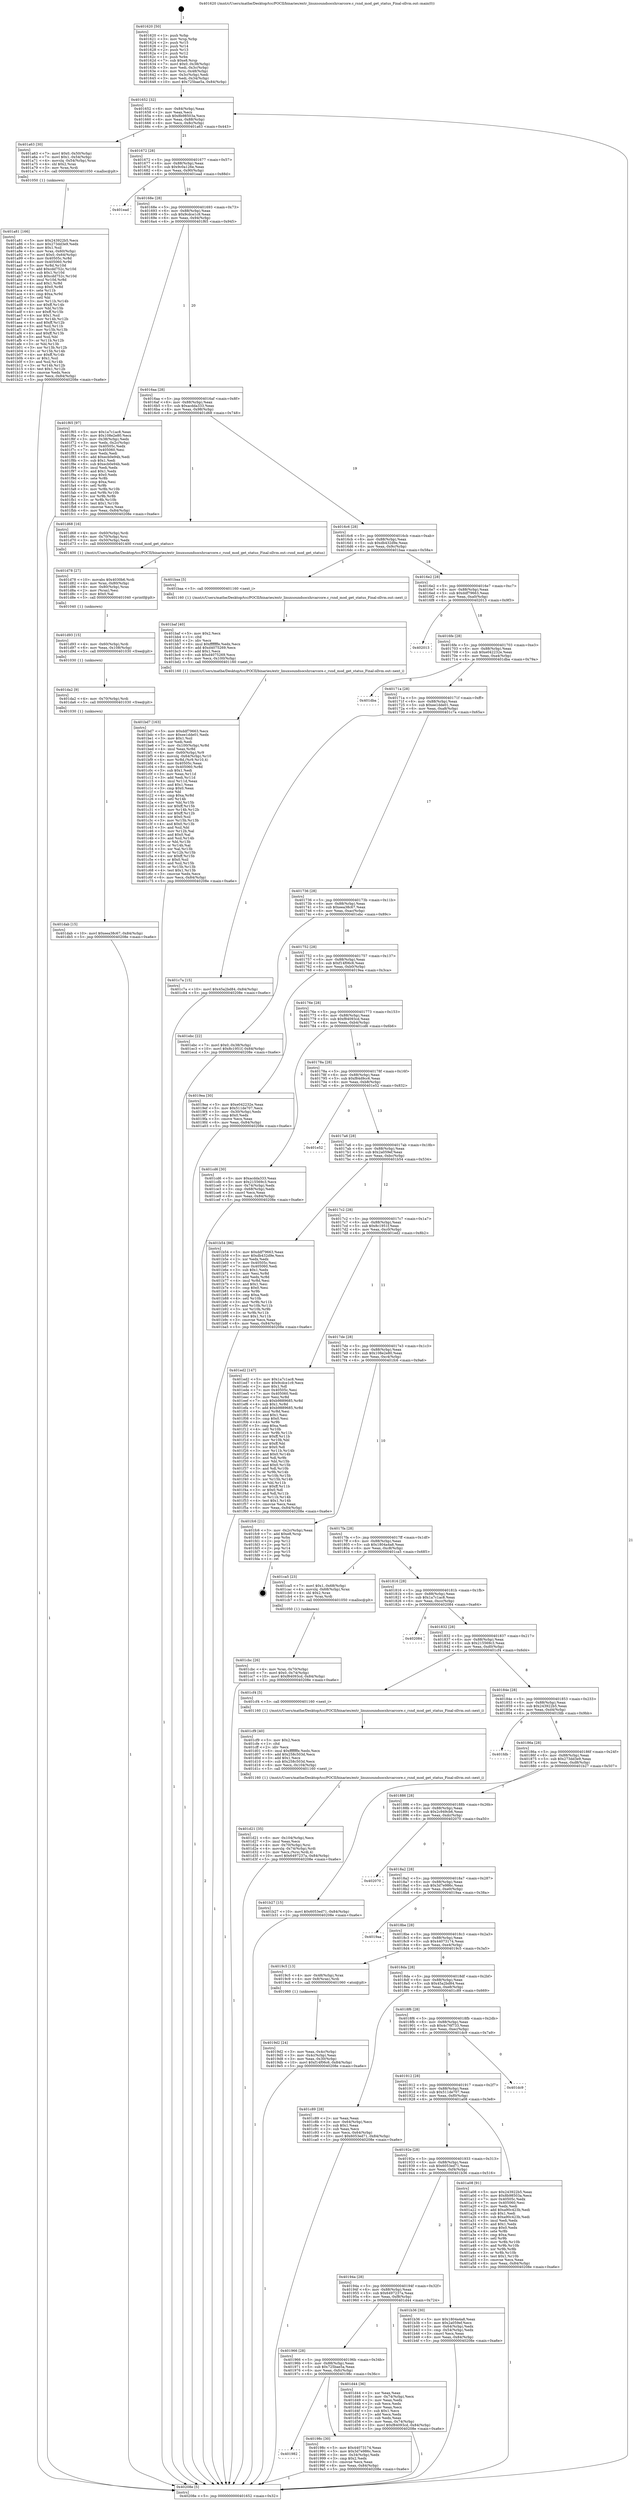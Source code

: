 digraph "0x401620" {
  label = "0x401620 (/mnt/c/Users/mathe/Desktop/tcc/POCII/binaries/extr_linuxsoundsocshrcarcore.c_rsnd_mod_get_status_Final-ollvm.out::main(0))"
  labelloc = "t"
  node[shape=record]

  Entry [label="",width=0.3,height=0.3,shape=circle,fillcolor=black,style=filled]
  "0x401652" [label="{
     0x401652 [32]\l
     | [instrs]\l
     &nbsp;&nbsp;0x401652 \<+6\>: mov -0x84(%rbp),%eax\l
     &nbsp;&nbsp;0x401658 \<+2\>: mov %eax,%ecx\l
     &nbsp;&nbsp;0x40165a \<+6\>: sub $0x8b98503a,%ecx\l
     &nbsp;&nbsp;0x401660 \<+6\>: mov %eax,-0x88(%rbp)\l
     &nbsp;&nbsp;0x401666 \<+6\>: mov %ecx,-0x8c(%rbp)\l
     &nbsp;&nbsp;0x40166c \<+6\>: je 0000000000401a63 \<main+0x443\>\l
  }"]
  "0x401a63" [label="{
     0x401a63 [30]\l
     | [instrs]\l
     &nbsp;&nbsp;0x401a63 \<+7\>: movl $0x0,-0x50(%rbp)\l
     &nbsp;&nbsp;0x401a6a \<+7\>: movl $0x1,-0x54(%rbp)\l
     &nbsp;&nbsp;0x401a71 \<+4\>: movslq -0x54(%rbp),%rax\l
     &nbsp;&nbsp;0x401a75 \<+4\>: shl $0x2,%rax\l
     &nbsp;&nbsp;0x401a79 \<+3\>: mov %rax,%rdi\l
     &nbsp;&nbsp;0x401a7c \<+5\>: call 0000000000401050 \<malloc@plt\>\l
     | [calls]\l
     &nbsp;&nbsp;0x401050 \{1\} (unknown)\l
  }"]
  "0x401672" [label="{
     0x401672 [28]\l
     | [instrs]\l
     &nbsp;&nbsp;0x401672 \<+5\>: jmp 0000000000401677 \<main+0x57\>\l
     &nbsp;&nbsp;0x401677 \<+6\>: mov -0x88(%rbp),%eax\l
     &nbsp;&nbsp;0x40167d \<+5\>: sub $0x9c0a126e,%eax\l
     &nbsp;&nbsp;0x401682 \<+6\>: mov %eax,-0x90(%rbp)\l
     &nbsp;&nbsp;0x401688 \<+6\>: je 0000000000401ead \<main+0x88d\>\l
  }"]
  Exit [label="",width=0.3,height=0.3,shape=circle,fillcolor=black,style=filled,peripheries=2]
  "0x401ead" [label="{
     0x401ead\l
  }", style=dashed]
  "0x40168e" [label="{
     0x40168e [28]\l
     | [instrs]\l
     &nbsp;&nbsp;0x40168e \<+5\>: jmp 0000000000401693 \<main+0x73\>\l
     &nbsp;&nbsp;0x401693 \<+6\>: mov -0x88(%rbp),%eax\l
     &nbsp;&nbsp;0x401699 \<+5\>: sub $0x9cdce1c9,%eax\l
     &nbsp;&nbsp;0x40169e \<+6\>: mov %eax,-0x94(%rbp)\l
     &nbsp;&nbsp;0x4016a4 \<+6\>: je 0000000000401f65 \<main+0x945\>\l
  }"]
  "0x401dab" [label="{
     0x401dab [15]\l
     | [instrs]\l
     &nbsp;&nbsp;0x401dab \<+10\>: movl $0xeea38c67,-0x84(%rbp)\l
     &nbsp;&nbsp;0x401db5 \<+5\>: jmp 000000000040208e \<main+0xa6e\>\l
  }"]
  "0x401f65" [label="{
     0x401f65 [97]\l
     | [instrs]\l
     &nbsp;&nbsp;0x401f65 \<+5\>: mov $0x1a7c1ac8,%eax\l
     &nbsp;&nbsp;0x401f6a \<+5\>: mov $0x108e2e80,%ecx\l
     &nbsp;&nbsp;0x401f6f \<+3\>: mov -0x38(%rbp),%edx\l
     &nbsp;&nbsp;0x401f72 \<+3\>: mov %edx,-0x2c(%rbp)\l
     &nbsp;&nbsp;0x401f75 \<+7\>: mov 0x40505c,%edx\l
     &nbsp;&nbsp;0x401f7c \<+7\>: mov 0x405060,%esi\l
     &nbsp;&nbsp;0x401f83 \<+2\>: mov %edx,%edi\l
     &nbsp;&nbsp;0x401f85 \<+6\>: add $0xecb0e94b,%edi\l
     &nbsp;&nbsp;0x401f8b \<+3\>: sub $0x1,%edi\l
     &nbsp;&nbsp;0x401f8e \<+6\>: sub $0xecb0e94b,%edi\l
     &nbsp;&nbsp;0x401f94 \<+3\>: imul %edi,%edx\l
     &nbsp;&nbsp;0x401f97 \<+3\>: and $0x1,%edx\l
     &nbsp;&nbsp;0x401f9a \<+3\>: cmp $0x0,%edx\l
     &nbsp;&nbsp;0x401f9d \<+4\>: sete %r8b\l
     &nbsp;&nbsp;0x401fa1 \<+3\>: cmp $0xa,%esi\l
     &nbsp;&nbsp;0x401fa4 \<+4\>: setl %r9b\l
     &nbsp;&nbsp;0x401fa8 \<+3\>: mov %r8b,%r10b\l
     &nbsp;&nbsp;0x401fab \<+3\>: and %r9b,%r10b\l
     &nbsp;&nbsp;0x401fae \<+3\>: xor %r9b,%r8b\l
     &nbsp;&nbsp;0x401fb1 \<+3\>: or %r8b,%r10b\l
     &nbsp;&nbsp;0x401fb4 \<+4\>: test $0x1,%r10b\l
     &nbsp;&nbsp;0x401fb8 \<+3\>: cmovne %ecx,%eax\l
     &nbsp;&nbsp;0x401fbb \<+6\>: mov %eax,-0x84(%rbp)\l
     &nbsp;&nbsp;0x401fc1 \<+5\>: jmp 000000000040208e \<main+0xa6e\>\l
  }"]
  "0x4016aa" [label="{
     0x4016aa [28]\l
     | [instrs]\l
     &nbsp;&nbsp;0x4016aa \<+5\>: jmp 00000000004016af \<main+0x8f\>\l
     &nbsp;&nbsp;0x4016af \<+6\>: mov -0x88(%rbp),%eax\l
     &nbsp;&nbsp;0x4016b5 \<+5\>: sub $0xacdda333,%eax\l
     &nbsp;&nbsp;0x4016ba \<+6\>: mov %eax,-0x98(%rbp)\l
     &nbsp;&nbsp;0x4016c0 \<+6\>: je 0000000000401d68 \<main+0x748\>\l
  }"]
  "0x401da2" [label="{
     0x401da2 [9]\l
     | [instrs]\l
     &nbsp;&nbsp;0x401da2 \<+4\>: mov -0x70(%rbp),%rdi\l
     &nbsp;&nbsp;0x401da6 \<+5\>: call 0000000000401030 \<free@plt\>\l
     | [calls]\l
     &nbsp;&nbsp;0x401030 \{1\} (unknown)\l
  }"]
  "0x401d68" [label="{
     0x401d68 [16]\l
     | [instrs]\l
     &nbsp;&nbsp;0x401d68 \<+4\>: mov -0x60(%rbp),%rdi\l
     &nbsp;&nbsp;0x401d6c \<+4\>: mov -0x70(%rbp),%rsi\l
     &nbsp;&nbsp;0x401d70 \<+3\>: mov -0x50(%rbp),%edx\l
     &nbsp;&nbsp;0x401d73 \<+5\>: call 0000000000401400 \<rsnd_mod_get_status\>\l
     | [calls]\l
     &nbsp;&nbsp;0x401400 \{1\} (/mnt/c/Users/mathe/Desktop/tcc/POCII/binaries/extr_linuxsoundsocshrcarcore.c_rsnd_mod_get_status_Final-ollvm.out::rsnd_mod_get_status)\l
  }"]
  "0x4016c6" [label="{
     0x4016c6 [28]\l
     | [instrs]\l
     &nbsp;&nbsp;0x4016c6 \<+5\>: jmp 00000000004016cb \<main+0xab\>\l
     &nbsp;&nbsp;0x4016cb \<+6\>: mov -0x88(%rbp),%eax\l
     &nbsp;&nbsp;0x4016d1 \<+5\>: sub $0xdb432d9e,%eax\l
     &nbsp;&nbsp;0x4016d6 \<+6\>: mov %eax,-0x9c(%rbp)\l
     &nbsp;&nbsp;0x4016dc \<+6\>: je 0000000000401baa \<main+0x58a\>\l
  }"]
  "0x401d93" [label="{
     0x401d93 [15]\l
     | [instrs]\l
     &nbsp;&nbsp;0x401d93 \<+4\>: mov -0x60(%rbp),%rdi\l
     &nbsp;&nbsp;0x401d97 \<+6\>: mov %eax,-0x108(%rbp)\l
     &nbsp;&nbsp;0x401d9d \<+5\>: call 0000000000401030 \<free@plt\>\l
     | [calls]\l
     &nbsp;&nbsp;0x401030 \{1\} (unknown)\l
  }"]
  "0x401baa" [label="{
     0x401baa [5]\l
     | [instrs]\l
     &nbsp;&nbsp;0x401baa \<+5\>: call 0000000000401160 \<next_i\>\l
     | [calls]\l
     &nbsp;&nbsp;0x401160 \{1\} (/mnt/c/Users/mathe/Desktop/tcc/POCII/binaries/extr_linuxsoundsocshrcarcore.c_rsnd_mod_get_status_Final-ollvm.out::next_i)\l
  }"]
  "0x4016e2" [label="{
     0x4016e2 [28]\l
     | [instrs]\l
     &nbsp;&nbsp;0x4016e2 \<+5\>: jmp 00000000004016e7 \<main+0xc7\>\l
     &nbsp;&nbsp;0x4016e7 \<+6\>: mov -0x88(%rbp),%eax\l
     &nbsp;&nbsp;0x4016ed \<+5\>: sub $0xddf79663,%eax\l
     &nbsp;&nbsp;0x4016f2 \<+6\>: mov %eax,-0xa0(%rbp)\l
     &nbsp;&nbsp;0x4016f8 \<+6\>: je 0000000000402013 \<main+0x9f3\>\l
  }"]
  "0x401d78" [label="{
     0x401d78 [27]\l
     | [instrs]\l
     &nbsp;&nbsp;0x401d78 \<+10\>: movabs $0x4030b6,%rdi\l
     &nbsp;&nbsp;0x401d82 \<+4\>: mov %rax,-0x80(%rbp)\l
     &nbsp;&nbsp;0x401d86 \<+4\>: mov -0x80(%rbp),%rax\l
     &nbsp;&nbsp;0x401d8a \<+2\>: mov (%rax),%esi\l
     &nbsp;&nbsp;0x401d8c \<+2\>: mov $0x0,%al\l
     &nbsp;&nbsp;0x401d8e \<+5\>: call 0000000000401040 \<printf@plt\>\l
     | [calls]\l
     &nbsp;&nbsp;0x401040 \{1\} (unknown)\l
  }"]
  "0x402013" [label="{
     0x402013\l
  }", style=dashed]
  "0x4016fe" [label="{
     0x4016fe [28]\l
     | [instrs]\l
     &nbsp;&nbsp;0x4016fe \<+5\>: jmp 0000000000401703 \<main+0xe3\>\l
     &nbsp;&nbsp;0x401703 \<+6\>: mov -0x88(%rbp),%eax\l
     &nbsp;&nbsp;0x401709 \<+5\>: sub $0xe042232e,%eax\l
     &nbsp;&nbsp;0x40170e \<+6\>: mov %eax,-0xa4(%rbp)\l
     &nbsp;&nbsp;0x401714 \<+6\>: je 0000000000401dba \<main+0x79a\>\l
  }"]
  "0x401d21" [label="{
     0x401d21 [35]\l
     | [instrs]\l
     &nbsp;&nbsp;0x401d21 \<+6\>: mov -0x104(%rbp),%ecx\l
     &nbsp;&nbsp;0x401d27 \<+3\>: imul %eax,%ecx\l
     &nbsp;&nbsp;0x401d2a \<+4\>: mov -0x70(%rbp),%rsi\l
     &nbsp;&nbsp;0x401d2e \<+4\>: movslq -0x74(%rbp),%rdi\l
     &nbsp;&nbsp;0x401d32 \<+3\>: mov %ecx,(%rsi,%rdi,4)\l
     &nbsp;&nbsp;0x401d35 \<+10\>: movl $0x6497237a,-0x84(%rbp)\l
     &nbsp;&nbsp;0x401d3f \<+5\>: jmp 000000000040208e \<main+0xa6e\>\l
  }"]
  "0x401dba" [label="{
     0x401dba\l
  }", style=dashed]
  "0x40171a" [label="{
     0x40171a [28]\l
     | [instrs]\l
     &nbsp;&nbsp;0x40171a \<+5\>: jmp 000000000040171f \<main+0xff\>\l
     &nbsp;&nbsp;0x40171f \<+6\>: mov -0x88(%rbp),%eax\l
     &nbsp;&nbsp;0x401725 \<+5\>: sub $0xee1dde01,%eax\l
     &nbsp;&nbsp;0x40172a \<+6\>: mov %eax,-0xa8(%rbp)\l
     &nbsp;&nbsp;0x401730 \<+6\>: je 0000000000401c7a \<main+0x65a\>\l
  }"]
  "0x401cf9" [label="{
     0x401cf9 [40]\l
     | [instrs]\l
     &nbsp;&nbsp;0x401cf9 \<+5\>: mov $0x2,%ecx\l
     &nbsp;&nbsp;0x401cfe \<+1\>: cltd\l
     &nbsp;&nbsp;0x401cff \<+2\>: idiv %ecx\l
     &nbsp;&nbsp;0x401d01 \<+6\>: imul $0xfffffffe,%edx,%ecx\l
     &nbsp;&nbsp;0x401d07 \<+6\>: add $0x258c503d,%ecx\l
     &nbsp;&nbsp;0x401d0d \<+3\>: add $0x1,%ecx\l
     &nbsp;&nbsp;0x401d10 \<+6\>: sub $0x258c503d,%ecx\l
     &nbsp;&nbsp;0x401d16 \<+6\>: mov %ecx,-0x104(%rbp)\l
     &nbsp;&nbsp;0x401d1c \<+5\>: call 0000000000401160 \<next_i\>\l
     | [calls]\l
     &nbsp;&nbsp;0x401160 \{1\} (/mnt/c/Users/mathe/Desktop/tcc/POCII/binaries/extr_linuxsoundsocshrcarcore.c_rsnd_mod_get_status_Final-ollvm.out::next_i)\l
  }"]
  "0x401c7a" [label="{
     0x401c7a [15]\l
     | [instrs]\l
     &nbsp;&nbsp;0x401c7a \<+10\>: movl $0x45a2bd84,-0x84(%rbp)\l
     &nbsp;&nbsp;0x401c84 \<+5\>: jmp 000000000040208e \<main+0xa6e\>\l
  }"]
  "0x401736" [label="{
     0x401736 [28]\l
     | [instrs]\l
     &nbsp;&nbsp;0x401736 \<+5\>: jmp 000000000040173b \<main+0x11b\>\l
     &nbsp;&nbsp;0x40173b \<+6\>: mov -0x88(%rbp),%eax\l
     &nbsp;&nbsp;0x401741 \<+5\>: sub $0xeea38c67,%eax\l
     &nbsp;&nbsp;0x401746 \<+6\>: mov %eax,-0xac(%rbp)\l
     &nbsp;&nbsp;0x40174c \<+6\>: je 0000000000401ebc \<main+0x89c\>\l
  }"]
  "0x401cbc" [label="{
     0x401cbc [26]\l
     | [instrs]\l
     &nbsp;&nbsp;0x401cbc \<+4\>: mov %rax,-0x70(%rbp)\l
     &nbsp;&nbsp;0x401cc0 \<+7\>: movl $0x0,-0x74(%rbp)\l
     &nbsp;&nbsp;0x401cc7 \<+10\>: movl $0xf84093cd,-0x84(%rbp)\l
     &nbsp;&nbsp;0x401cd1 \<+5\>: jmp 000000000040208e \<main+0xa6e\>\l
  }"]
  "0x401ebc" [label="{
     0x401ebc [22]\l
     | [instrs]\l
     &nbsp;&nbsp;0x401ebc \<+7\>: movl $0x0,-0x38(%rbp)\l
     &nbsp;&nbsp;0x401ec3 \<+10\>: movl $0x8c1951f,-0x84(%rbp)\l
     &nbsp;&nbsp;0x401ecd \<+5\>: jmp 000000000040208e \<main+0xa6e\>\l
  }"]
  "0x401752" [label="{
     0x401752 [28]\l
     | [instrs]\l
     &nbsp;&nbsp;0x401752 \<+5\>: jmp 0000000000401757 \<main+0x137\>\l
     &nbsp;&nbsp;0x401757 \<+6\>: mov -0x88(%rbp),%eax\l
     &nbsp;&nbsp;0x40175d \<+5\>: sub $0xf14f06c6,%eax\l
     &nbsp;&nbsp;0x401762 \<+6\>: mov %eax,-0xb0(%rbp)\l
     &nbsp;&nbsp;0x401768 \<+6\>: je 00000000004019ea \<main+0x3ca\>\l
  }"]
  "0x401bd7" [label="{
     0x401bd7 [163]\l
     | [instrs]\l
     &nbsp;&nbsp;0x401bd7 \<+5\>: mov $0xddf79663,%ecx\l
     &nbsp;&nbsp;0x401bdc \<+5\>: mov $0xee1dde01,%edx\l
     &nbsp;&nbsp;0x401be1 \<+3\>: mov $0x1,%sil\l
     &nbsp;&nbsp;0x401be4 \<+2\>: xor %edi,%edi\l
     &nbsp;&nbsp;0x401be6 \<+7\>: mov -0x100(%rbp),%r8d\l
     &nbsp;&nbsp;0x401bed \<+4\>: imul %eax,%r8d\l
     &nbsp;&nbsp;0x401bf1 \<+4\>: mov -0x60(%rbp),%r9\l
     &nbsp;&nbsp;0x401bf5 \<+4\>: movslq -0x64(%rbp),%r10\l
     &nbsp;&nbsp;0x401bf9 \<+4\>: mov %r8d,(%r9,%r10,4)\l
     &nbsp;&nbsp;0x401bfd \<+7\>: mov 0x40505c,%eax\l
     &nbsp;&nbsp;0x401c04 \<+8\>: mov 0x405060,%r8d\l
     &nbsp;&nbsp;0x401c0c \<+3\>: sub $0x1,%edi\l
     &nbsp;&nbsp;0x401c0f \<+3\>: mov %eax,%r11d\l
     &nbsp;&nbsp;0x401c12 \<+3\>: add %edi,%r11d\l
     &nbsp;&nbsp;0x401c15 \<+4\>: imul %r11d,%eax\l
     &nbsp;&nbsp;0x401c19 \<+3\>: and $0x1,%eax\l
     &nbsp;&nbsp;0x401c1c \<+3\>: cmp $0x0,%eax\l
     &nbsp;&nbsp;0x401c1f \<+3\>: sete %bl\l
     &nbsp;&nbsp;0x401c22 \<+4\>: cmp $0xa,%r8d\l
     &nbsp;&nbsp;0x401c26 \<+4\>: setl %r14b\l
     &nbsp;&nbsp;0x401c2a \<+3\>: mov %bl,%r15b\l
     &nbsp;&nbsp;0x401c2d \<+4\>: xor $0xff,%r15b\l
     &nbsp;&nbsp;0x401c31 \<+3\>: mov %r14b,%r12b\l
     &nbsp;&nbsp;0x401c34 \<+4\>: xor $0xff,%r12b\l
     &nbsp;&nbsp;0x401c38 \<+4\>: xor $0x0,%sil\l
     &nbsp;&nbsp;0x401c3c \<+3\>: mov %r15b,%r13b\l
     &nbsp;&nbsp;0x401c3f \<+4\>: and $0x0,%r13b\l
     &nbsp;&nbsp;0x401c43 \<+3\>: and %sil,%bl\l
     &nbsp;&nbsp;0x401c46 \<+3\>: mov %r12b,%al\l
     &nbsp;&nbsp;0x401c49 \<+2\>: and $0x0,%al\l
     &nbsp;&nbsp;0x401c4b \<+3\>: and %sil,%r14b\l
     &nbsp;&nbsp;0x401c4e \<+3\>: or %bl,%r13b\l
     &nbsp;&nbsp;0x401c51 \<+3\>: or %r14b,%al\l
     &nbsp;&nbsp;0x401c54 \<+3\>: xor %al,%r13b\l
     &nbsp;&nbsp;0x401c57 \<+3\>: or %r12b,%r15b\l
     &nbsp;&nbsp;0x401c5a \<+4\>: xor $0xff,%r15b\l
     &nbsp;&nbsp;0x401c5e \<+4\>: or $0x0,%sil\l
     &nbsp;&nbsp;0x401c62 \<+3\>: and %sil,%r15b\l
     &nbsp;&nbsp;0x401c65 \<+3\>: or %r15b,%r13b\l
     &nbsp;&nbsp;0x401c68 \<+4\>: test $0x1,%r13b\l
     &nbsp;&nbsp;0x401c6c \<+3\>: cmovne %edx,%ecx\l
     &nbsp;&nbsp;0x401c6f \<+6\>: mov %ecx,-0x84(%rbp)\l
     &nbsp;&nbsp;0x401c75 \<+5\>: jmp 000000000040208e \<main+0xa6e\>\l
  }"]
  "0x4019ea" [label="{
     0x4019ea [30]\l
     | [instrs]\l
     &nbsp;&nbsp;0x4019ea \<+5\>: mov $0xe042232e,%eax\l
     &nbsp;&nbsp;0x4019ef \<+5\>: mov $0x511de707,%ecx\l
     &nbsp;&nbsp;0x4019f4 \<+3\>: mov -0x30(%rbp),%edx\l
     &nbsp;&nbsp;0x4019f7 \<+3\>: cmp $0x0,%edx\l
     &nbsp;&nbsp;0x4019fa \<+3\>: cmove %ecx,%eax\l
     &nbsp;&nbsp;0x4019fd \<+6\>: mov %eax,-0x84(%rbp)\l
     &nbsp;&nbsp;0x401a03 \<+5\>: jmp 000000000040208e \<main+0xa6e\>\l
  }"]
  "0x40176e" [label="{
     0x40176e [28]\l
     | [instrs]\l
     &nbsp;&nbsp;0x40176e \<+5\>: jmp 0000000000401773 \<main+0x153\>\l
     &nbsp;&nbsp;0x401773 \<+6\>: mov -0x88(%rbp),%eax\l
     &nbsp;&nbsp;0x401779 \<+5\>: sub $0xf84093cd,%eax\l
     &nbsp;&nbsp;0x40177e \<+6\>: mov %eax,-0xb4(%rbp)\l
     &nbsp;&nbsp;0x401784 \<+6\>: je 0000000000401cd6 \<main+0x6b6\>\l
  }"]
  "0x401baf" [label="{
     0x401baf [40]\l
     | [instrs]\l
     &nbsp;&nbsp;0x401baf \<+5\>: mov $0x2,%ecx\l
     &nbsp;&nbsp;0x401bb4 \<+1\>: cltd\l
     &nbsp;&nbsp;0x401bb5 \<+2\>: idiv %ecx\l
     &nbsp;&nbsp;0x401bb7 \<+6\>: imul $0xfffffffe,%edx,%ecx\l
     &nbsp;&nbsp;0x401bbd \<+6\>: add $0xd4075269,%ecx\l
     &nbsp;&nbsp;0x401bc3 \<+3\>: add $0x1,%ecx\l
     &nbsp;&nbsp;0x401bc6 \<+6\>: sub $0xd4075269,%ecx\l
     &nbsp;&nbsp;0x401bcc \<+6\>: mov %ecx,-0x100(%rbp)\l
     &nbsp;&nbsp;0x401bd2 \<+5\>: call 0000000000401160 \<next_i\>\l
     | [calls]\l
     &nbsp;&nbsp;0x401160 \{1\} (/mnt/c/Users/mathe/Desktop/tcc/POCII/binaries/extr_linuxsoundsocshrcarcore.c_rsnd_mod_get_status_Final-ollvm.out::next_i)\l
  }"]
  "0x401cd6" [label="{
     0x401cd6 [30]\l
     | [instrs]\l
     &nbsp;&nbsp;0x401cd6 \<+5\>: mov $0xacdda333,%eax\l
     &nbsp;&nbsp;0x401cdb \<+5\>: mov $0x215569c3,%ecx\l
     &nbsp;&nbsp;0x401ce0 \<+3\>: mov -0x74(%rbp),%edx\l
     &nbsp;&nbsp;0x401ce3 \<+3\>: cmp -0x68(%rbp),%edx\l
     &nbsp;&nbsp;0x401ce6 \<+3\>: cmovl %ecx,%eax\l
     &nbsp;&nbsp;0x401ce9 \<+6\>: mov %eax,-0x84(%rbp)\l
     &nbsp;&nbsp;0x401cef \<+5\>: jmp 000000000040208e \<main+0xa6e\>\l
  }"]
  "0x40178a" [label="{
     0x40178a [28]\l
     | [instrs]\l
     &nbsp;&nbsp;0x40178a \<+5\>: jmp 000000000040178f \<main+0x16f\>\l
     &nbsp;&nbsp;0x40178f \<+6\>: mov -0x88(%rbp),%eax\l
     &nbsp;&nbsp;0x401795 \<+5\>: sub $0xf84d9cc6,%eax\l
     &nbsp;&nbsp;0x40179a \<+6\>: mov %eax,-0xb8(%rbp)\l
     &nbsp;&nbsp;0x4017a0 \<+6\>: je 0000000000401e52 \<main+0x832\>\l
  }"]
  "0x401a81" [label="{
     0x401a81 [166]\l
     | [instrs]\l
     &nbsp;&nbsp;0x401a81 \<+5\>: mov $0x243922b5,%ecx\l
     &nbsp;&nbsp;0x401a86 \<+5\>: mov $0x273dd3e9,%edx\l
     &nbsp;&nbsp;0x401a8b \<+3\>: mov $0x1,%sil\l
     &nbsp;&nbsp;0x401a8e \<+4\>: mov %rax,-0x60(%rbp)\l
     &nbsp;&nbsp;0x401a92 \<+7\>: movl $0x0,-0x64(%rbp)\l
     &nbsp;&nbsp;0x401a99 \<+8\>: mov 0x40505c,%r8d\l
     &nbsp;&nbsp;0x401aa1 \<+8\>: mov 0x405060,%r9d\l
     &nbsp;&nbsp;0x401aa9 \<+3\>: mov %r8d,%r10d\l
     &nbsp;&nbsp;0x401aac \<+7\>: add $0xcdd752c,%r10d\l
     &nbsp;&nbsp;0x401ab3 \<+4\>: sub $0x1,%r10d\l
     &nbsp;&nbsp;0x401ab7 \<+7\>: sub $0xcdd752c,%r10d\l
     &nbsp;&nbsp;0x401abe \<+4\>: imul %r10d,%r8d\l
     &nbsp;&nbsp;0x401ac2 \<+4\>: and $0x1,%r8d\l
     &nbsp;&nbsp;0x401ac6 \<+4\>: cmp $0x0,%r8d\l
     &nbsp;&nbsp;0x401aca \<+4\>: sete %r11b\l
     &nbsp;&nbsp;0x401ace \<+4\>: cmp $0xa,%r9d\l
     &nbsp;&nbsp;0x401ad2 \<+3\>: setl %bl\l
     &nbsp;&nbsp;0x401ad5 \<+3\>: mov %r11b,%r14b\l
     &nbsp;&nbsp;0x401ad8 \<+4\>: xor $0xff,%r14b\l
     &nbsp;&nbsp;0x401adc \<+3\>: mov %bl,%r15b\l
     &nbsp;&nbsp;0x401adf \<+4\>: xor $0xff,%r15b\l
     &nbsp;&nbsp;0x401ae3 \<+4\>: xor $0x1,%sil\l
     &nbsp;&nbsp;0x401ae7 \<+3\>: mov %r14b,%r12b\l
     &nbsp;&nbsp;0x401aea \<+4\>: and $0xff,%r12b\l
     &nbsp;&nbsp;0x401aee \<+3\>: and %sil,%r11b\l
     &nbsp;&nbsp;0x401af1 \<+3\>: mov %r15b,%r13b\l
     &nbsp;&nbsp;0x401af4 \<+4\>: and $0xff,%r13b\l
     &nbsp;&nbsp;0x401af8 \<+3\>: and %sil,%bl\l
     &nbsp;&nbsp;0x401afb \<+3\>: or %r11b,%r12b\l
     &nbsp;&nbsp;0x401afe \<+3\>: or %bl,%r13b\l
     &nbsp;&nbsp;0x401b01 \<+3\>: xor %r13b,%r12b\l
     &nbsp;&nbsp;0x401b04 \<+3\>: or %r15b,%r14b\l
     &nbsp;&nbsp;0x401b07 \<+4\>: xor $0xff,%r14b\l
     &nbsp;&nbsp;0x401b0b \<+4\>: or $0x1,%sil\l
     &nbsp;&nbsp;0x401b0f \<+3\>: and %sil,%r14b\l
     &nbsp;&nbsp;0x401b12 \<+3\>: or %r14b,%r12b\l
     &nbsp;&nbsp;0x401b15 \<+4\>: test $0x1,%r12b\l
     &nbsp;&nbsp;0x401b19 \<+3\>: cmovne %edx,%ecx\l
     &nbsp;&nbsp;0x401b1c \<+6\>: mov %ecx,-0x84(%rbp)\l
     &nbsp;&nbsp;0x401b22 \<+5\>: jmp 000000000040208e \<main+0xa6e\>\l
  }"]
  "0x401e52" [label="{
     0x401e52\l
  }", style=dashed]
  "0x4017a6" [label="{
     0x4017a6 [28]\l
     | [instrs]\l
     &nbsp;&nbsp;0x4017a6 \<+5\>: jmp 00000000004017ab \<main+0x18b\>\l
     &nbsp;&nbsp;0x4017ab \<+6\>: mov -0x88(%rbp),%eax\l
     &nbsp;&nbsp;0x4017b1 \<+5\>: sub $0x2a059ef,%eax\l
     &nbsp;&nbsp;0x4017b6 \<+6\>: mov %eax,-0xbc(%rbp)\l
     &nbsp;&nbsp;0x4017bc \<+6\>: je 0000000000401b54 \<main+0x534\>\l
  }"]
  "0x4019d2" [label="{
     0x4019d2 [24]\l
     | [instrs]\l
     &nbsp;&nbsp;0x4019d2 \<+3\>: mov %eax,-0x4c(%rbp)\l
     &nbsp;&nbsp;0x4019d5 \<+3\>: mov -0x4c(%rbp),%eax\l
     &nbsp;&nbsp;0x4019d8 \<+3\>: mov %eax,-0x30(%rbp)\l
     &nbsp;&nbsp;0x4019db \<+10\>: movl $0xf14f06c6,-0x84(%rbp)\l
     &nbsp;&nbsp;0x4019e5 \<+5\>: jmp 000000000040208e \<main+0xa6e\>\l
  }"]
  "0x401b54" [label="{
     0x401b54 [86]\l
     | [instrs]\l
     &nbsp;&nbsp;0x401b54 \<+5\>: mov $0xddf79663,%eax\l
     &nbsp;&nbsp;0x401b59 \<+5\>: mov $0xdb432d9e,%ecx\l
     &nbsp;&nbsp;0x401b5e \<+2\>: xor %edx,%edx\l
     &nbsp;&nbsp;0x401b60 \<+7\>: mov 0x40505c,%esi\l
     &nbsp;&nbsp;0x401b67 \<+7\>: mov 0x405060,%edi\l
     &nbsp;&nbsp;0x401b6e \<+3\>: sub $0x1,%edx\l
     &nbsp;&nbsp;0x401b71 \<+3\>: mov %esi,%r8d\l
     &nbsp;&nbsp;0x401b74 \<+3\>: add %edx,%r8d\l
     &nbsp;&nbsp;0x401b77 \<+4\>: imul %r8d,%esi\l
     &nbsp;&nbsp;0x401b7b \<+3\>: and $0x1,%esi\l
     &nbsp;&nbsp;0x401b7e \<+3\>: cmp $0x0,%esi\l
     &nbsp;&nbsp;0x401b81 \<+4\>: sete %r9b\l
     &nbsp;&nbsp;0x401b85 \<+3\>: cmp $0xa,%edi\l
     &nbsp;&nbsp;0x401b88 \<+4\>: setl %r10b\l
     &nbsp;&nbsp;0x401b8c \<+3\>: mov %r9b,%r11b\l
     &nbsp;&nbsp;0x401b8f \<+3\>: and %r10b,%r11b\l
     &nbsp;&nbsp;0x401b92 \<+3\>: xor %r10b,%r9b\l
     &nbsp;&nbsp;0x401b95 \<+3\>: or %r9b,%r11b\l
     &nbsp;&nbsp;0x401b98 \<+4\>: test $0x1,%r11b\l
     &nbsp;&nbsp;0x401b9c \<+3\>: cmovne %ecx,%eax\l
     &nbsp;&nbsp;0x401b9f \<+6\>: mov %eax,-0x84(%rbp)\l
     &nbsp;&nbsp;0x401ba5 \<+5\>: jmp 000000000040208e \<main+0xa6e\>\l
  }"]
  "0x4017c2" [label="{
     0x4017c2 [28]\l
     | [instrs]\l
     &nbsp;&nbsp;0x4017c2 \<+5\>: jmp 00000000004017c7 \<main+0x1a7\>\l
     &nbsp;&nbsp;0x4017c7 \<+6\>: mov -0x88(%rbp),%eax\l
     &nbsp;&nbsp;0x4017cd \<+5\>: sub $0x8c1951f,%eax\l
     &nbsp;&nbsp;0x4017d2 \<+6\>: mov %eax,-0xc0(%rbp)\l
     &nbsp;&nbsp;0x4017d8 \<+6\>: je 0000000000401ed2 \<main+0x8b2\>\l
  }"]
  "0x401620" [label="{
     0x401620 [50]\l
     | [instrs]\l
     &nbsp;&nbsp;0x401620 \<+1\>: push %rbp\l
     &nbsp;&nbsp;0x401621 \<+3\>: mov %rsp,%rbp\l
     &nbsp;&nbsp;0x401624 \<+2\>: push %r15\l
     &nbsp;&nbsp;0x401626 \<+2\>: push %r14\l
     &nbsp;&nbsp;0x401628 \<+2\>: push %r13\l
     &nbsp;&nbsp;0x40162a \<+2\>: push %r12\l
     &nbsp;&nbsp;0x40162c \<+1\>: push %rbx\l
     &nbsp;&nbsp;0x40162d \<+7\>: sub $0xe8,%rsp\l
     &nbsp;&nbsp;0x401634 \<+7\>: movl $0x0,-0x38(%rbp)\l
     &nbsp;&nbsp;0x40163b \<+3\>: mov %edi,-0x3c(%rbp)\l
     &nbsp;&nbsp;0x40163e \<+4\>: mov %rsi,-0x48(%rbp)\l
     &nbsp;&nbsp;0x401642 \<+3\>: mov -0x3c(%rbp),%edi\l
     &nbsp;&nbsp;0x401645 \<+3\>: mov %edi,-0x34(%rbp)\l
     &nbsp;&nbsp;0x401648 \<+10\>: movl $0x725bae5a,-0x84(%rbp)\l
  }"]
  "0x401ed2" [label="{
     0x401ed2 [147]\l
     | [instrs]\l
     &nbsp;&nbsp;0x401ed2 \<+5\>: mov $0x1a7c1ac8,%eax\l
     &nbsp;&nbsp;0x401ed7 \<+5\>: mov $0x9cdce1c9,%ecx\l
     &nbsp;&nbsp;0x401edc \<+2\>: mov $0x1,%dl\l
     &nbsp;&nbsp;0x401ede \<+7\>: mov 0x40505c,%esi\l
     &nbsp;&nbsp;0x401ee5 \<+7\>: mov 0x405060,%edi\l
     &nbsp;&nbsp;0x401eec \<+3\>: mov %esi,%r8d\l
     &nbsp;&nbsp;0x401eef \<+7\>: sub $0xb9889685,%r8d\l
     &nbsp;&nbsp;0x401ef6 \<+4\>: sub $0x1,%r8d\l
     &nbsp;&nbsp;0x401efa \<+7\>: add $0xb9889685,%r8d\l
     &nbsp;&nbsp;0x401f01 \<+4\>: imul %r8d,%esi\l
     &nbsp;&nbsp;0x401f05 \<+3\>: and $0x1,%esi\l
     &nbsp;&nbsp;0x401f08 \<+3\>: cmp $0x0,%esi\l
     &nbsp;&nbsp;0x401f0b \<+4\>: sete %r9b\l
     &nbsp;&nbsp;0x401f0f \<+3\>: cmp $0xa,%edi\l
     &nbsp;&nbsp;0x401f12 \<+4\>: setl %r10b\l
     &nbsp;&nbsp;0x401f16 \<+3\>: mov %r9b,%r11b\l
     &nbsp;&nbsp;0x401f19 \<+4\>: xor $0xff,%r11b\l
     &nbsp;&nbsp;0x401f1d \<+3\>: mov %r10b,%bl\l
     &nbsp;&nbsp;0x401f20 \<+3\>: xor $0xff,%bl\l
     &nbsp;&nbsp;0x401f23 \<+3\>: xor $0x0,%dl\l
     &nbsp;&nbsp;0x401f26 \<+3\>: mov %r11b,%r14b\l
     &nbsp;&nbsp;0x401f29 \<+4\>: and $0x0,%r14b\l
     &nbsp;&nbsp;0x401f2d \<+3\>: and %dl,%r9b\l
     &nbsp;&nbsp;0x401f30 \<+3\>: mov %bl,%r15b\l
     &nbsp;&nbsp;0x401f33 \<+4\>: and $0x0,%r15b\l
     &nbsp;&nbsp;0x401f37 \<+3\>: and %dl,%r10b\l
     &nbsp;&nbsp;0x401f3a \<+3\>: or %r9b,%r14b\l
     &nbsp;&nbsp;0x401f3d \<+3\>: or %r10b,%r15b\l
     &nbsp;&nbsp;0x401f40 \<+3\>: xor %r15b,%r14b\l
     &nbsp;&nbsp;0x401f43 \<+3\>: or %bl,%r11b\l
     &nbsp;&nbsp;0x401f46 \<+4\>: xor $0xff,%r11b\l
     &nbsp;&nbsp;0x401f4a \<+3\>: or $0x0,%dl\l
     &nbsp;&nbsp;0x401f4d \<+3\>: and %dl,%r11b\l
     &nbsp;&nbsp;0x401f50 \<+3\>: or %r11b,%r14b\l
     &nbsp;&nbsp;0x401f53 \<+4\>: test $0x1,%r14b\l
     &nbsp;&nbsp;0x401f57 \<+3\>: cmovne %ecx,%eax\l
     &nbsp;&nbsp;0x401f5a \<+6\>: mov %eax,-0x84(%rbp)\l
     &nbsp;&nbsp;0x401f60 \<+5\>: jmp 000000000040208e \<main+0xa6e\>\l
  }"]
  "0x4017de" [label="{
     0x4017de [28]\l
     | [instrs]\l
     &nbsp;&nbsp;0x4017de \<+5\>: jmp 00000000004017e3 \<main+0x1c3\>\l
     &nbsp;&nbsp;0x4017e3 \<+6\>: mov -0x88(%rbp),%eax\l
     &nbsp;&nbsp;0x4017e9 \<+5\>: sub $0x108e2e80,%eax\l
     &nbsp;&nbsp;0x4017ee \<+6\>: mov %eax,-0xc4(%rbp)\l
     &nbsp;&nbsp;0x4017f4 \<+6\>: je 0000000000401fc6 \<main+0x9a6\>\l
  }"]
  "0x40208e" [label="{
     0x40208e [5]\l
     | [instrs]\l
     &nbsp;&nbsp;0x40208e \<+5\>: jmp 0000000000401652 \<main+0x32\>\l
  }"]
  "0x401fc6" [label="{
     0x401fc6 [21]\l
     | [instrs]\l
     &nbsp;&nbsp;0x401fc6 \<+3\>: mov -0x2c(%rbp),%eax\l
     &nbsp;&nbsp;0x401fc9 \<+7\>: add $0xe8,%rsp\l
     &nbsp;&nbsp;0x401fd0 \<+1\>: pop %rbx\l
     &nbsp;&nbsp;0x401fd1 \<+2\>: pop %r12\l
     &nbsp;&nbsp;0x401fd3 \<+2\>: pop %r13\l
     &nbsp;&nbsp;0x401fd5 \<+2\>: pop %r14\l
     &nbsp;&nbsp;0x401fd7 \<+2\>: pop %r15\l
     &nbsp;&nbsp;0x401fd9 \<+1\>: pop %rbp\l
     &nbsp;&nbsp;0x401fda \<+1\>: ret\l
  }"]
  "0x4017fa" [label="{
     0x4017fa [28]\l
     | [instrs]\l
     &nbsp;&nbsp;0x4017fa \<+5\>: jmp 00000000004017ff \<main+0x1df\>\l
     &nbsp;&nbsp;0x4017ff \<+6\>: mov -0x88(%rbp),%eax\l
     &nbsp;&nbsp;0x401805 \<+5\>: sub $0x1804a4a8,%eax\l
     &nbsp;&nbsp;0x40180a \<+6\>: mov %eax,-0xc8(%rbp)\l
     &nbsp;&nbsp;0x401810 \<+6\>: je 0000000000401ca5 \<main+0x685\>\l
  }"]
  "0x401982" [label="{
     0x401982\l
  }", style=dashed]
  "0x401ca5" [label="{
     0x401ca5 [23]\l
     | [instrs]\l
     &nbsp;&nbsp;0x401ca5 \<+7\>: movl $0x1,-0x68(%rbp)\l
     &nbsp;&nbsp;0x401cac \<+4\>: movslq -0x68(%rbp),%rax\l
     &nbsp;&nbsp;0x401cb0 \<+4\>: shl $0x2,%rax\l
     &nbsp;&nbsp;0x401cb4 \<+3\>: mov %rax,%rdi\l
     &nbsp;&nbsp;0x401cb7 \<+5\>: call 0000000000401050 \<malloc@plt\>\l
     | [calls]\l
     &nbsp;&nbsp;0x401050 \{1\} (unknown)\l
  }"]
  "0x401816" [label="{
     0x401816 [28]\l
     | [instrs]\l
     &nbsp;&nbsp;0x401816 \<+5\>: jmp 000000000040181b \<main+0x1fb\>\l
     &nbsp;&nbsp;0x40181b \<+6\>: mov -0x88(%rbp),%eax\l
     &nbsp;&nbsp;0x401821 \<+5\>: sub $0x1a7c1ac8,%eax\l
     &nbsp;&nbsp;0x401826 \<+6\>: mov %eax,-0xcc(%rbp)\l
     &nbsp;&nbsp;0x40182c \<+6\>: je 0000000000402084 \<main+0xa64\>\l
  }"]
  "0x40198c" [label="{
     0x40198c [30]\l
     | [instrs]\l
     &nbsp;&nbsp;0x40198c \<+5\>: mov $0x44073174,%eax\l
     &nbsp;&nbsp;0x401991 \<+5\>: mov $0x3d7e986c,%ecx\l
     &nbsp;&nbsp;0x401996 \<+3\>: mov -0x34(%rbp),%edx\l
     &nbsp;&nbsp;0x401999 \<+3\>: cmp $0x2,%edx\l
     &nbsp;&nbsp;0x40199c \<+3\>: cmovne %ecx,%eax\l
     &nbsp;&nbsp;0x40199f \<+6\>: mov %eax,-0x84(%rbp)\l
     &nbsp;&nbsp;0x4019a5 \<+5\>: jmp 000000000040208e \<main+0xa6e\>\l
  }"]
  "0x402084" [label="{
     0x402084\l
  }", style=dashed]
  "0x401832" [label="{
     0x401832 [28]\l
     | [instrs]\l
     &nbsp;&nbsp;0x401832 \<+5\>: jmp 0000000000401837 \<main+0x217\>\l
     &nbsp;&nbsp;0x401837 \<+6\>: mov -0x88(%rbp),%eax\l
     &nbsp;&nbsp;0x40183d \<+5\>: sub $0x215569c3,%eax\l
     &nbsp;&nbsp;0x401842 \<+6\>: mov %eax,-0xd0(%rbp)\l
     &nbsp;&nbsp;0x401848 \<+6\>: je 0000000000401cf4 \<main+0x6d4\>\l
  }"]
  "0x401966" [label="{
     0x401966 [28]\l
     | [instrs]\l
     &nbsp;&nbsp;0x401966 \<+5\>: jmp 000000000040196b \<main+0x34b\>\l
     &nbsp;&nbsp;0x40196b \<+6\>: mov -0x88(%rbp),%eax\l
     &nbsp;&nbsp;0x401971 \<+5\>: sub $0x725bae5a,%eax\l
     &nbsp;&nbsp;0x401976 \<+6\>: mov %eax,-0xfc(%rbp)\l
     &nbsp;&nbsp;0x40197c \<+6\>: je 000000000040198c \<main+0x36c\>\l
  }"]
  "0x401cf4" [label="{
     0x401cf4 [5]\l
     | [instrs]\l
     &nbsp;&nbsp;0x401cf4 \<+5\>: call 0000000000401160 \<next_i\>\l
     | [calls]\l
     &nbsp;&nbsp;0x401160 \{1\} (/mnt/c/Users/mathe/Desktop/tcc/POCII/binaries/extr_linuxsoundsocshrcarcore.c_rsnd_mod_get_status_Final-ollvm.out::next_i)\l
  }"]
  "0x40184e" [label="{
     0x40184e [28]\l
     | [instrs]\l
     &nbsp;&nbsp;0x40184e \<+5\>: jmp 0000000000401853 \<main+0x233\>\l
     &nbsp;&nbsp;0x401853 \<+6\>: mov -0x88(%rbp),%eax\l
     &nbsp;&nbsp;0x401859 \<+5\>: sub $0x243922b5,%eax\l
     &nbsp;&nbsp;0x40185e \<+6\>: mov %eax,-0xd4(%rbp)\l
     &nbsp;&nbsp;0x401864 \<+6\>: je 0000000000401fdb \<main+0x9bb\>\l
  }"]
  "0x401d44" [label="{
     0x401d44 [36]\l
     | [instrs]\l
     &nbsp;&nbsp;0x401d44 \<+2\>: xor %eax,%eax\l
     &nbsp;&nbsp;0x401d46 \<+3\>: mov -0x74(%rbp),%ecx\l
     &nbsp;&nbsp;0x401d49 \<+2\>: mov %eax,%edx\l
     &nbsp;&nbsp;0x401d4b \<+2\>: sub %ecx,%edx\l
     &nbsp;&nbsp;0x401d4d \<+2\>: mov %eax,%ecx\l
     &nbsp;&nbsp;0x401d4f \<+3\>: sub $0x1,%ecx\l
     &nbsp;&nbsp;0x401d52 \<+2\>: add %ecx,%edx\l
     &nbsp;&nbsp;0x401d54 \<+2\>: sub %edx,%eax\l
     &nbsp;&nbsp;0x401d56 \<+3\>: mov %eax,-0x74(%rbp)\l
     &nbsp;&nbsp;0x401d59 \<+10\>: movl $0xf84093cd,-0x84(%rbp)\l
     &nbsp;&nbsp;0x401d63 \<+5\>: jmp 000000000040208e \<main+0xa6e\>\l
  }"]
  "0x401fdb" [label="{
     0x401fdb\l
  }", style=dashed]
  "0x40186a" [label="{
     0x40186a [28]\l
     | [instrs]\l
     &nbsp;&nbsp;0x40186a \<+5\>: jmp 000000000040186f \<main+0x24f\>\l
     &nbsp;&nbsp;0x40186f \<+6\>: mov -0x88(%rbp),%eax\l
     &nbsp;&nbsp;0x401875 \<+5\>: sub $0x273dd3e9,%eax\l
     &nbsp;&nbsp;0x40187a \<+6\>: mov %eax,-0xd8(%rbp)\l
     &nbsp;&nbsp;0x401880 \<+6\>: je 0000000000401b27 \<main+0x507\>\l
  }"]
  "0x40194a" [label="{
     0x40194a [28]\l
     | [instrs]\l
     &nbsp;&nbsp;0x40194a \<+5\>: jmp 000000000040194f \<main+0x32f\>\l
     &nbsp;&nbsp;0x40194f \<+6\>: mov -0x88(%rbp),%eax\l
     &nbsp;&nbsp;0x401955 \<+5\>: sub $0x6497237a,%eax\l
     &nbsp;&nbsp;0x40195a \<+6\>: mov %eax,-0xf8(%rbp)\l
     &nbsp;&nbsp;0x401960 \<+6\>: je 0000000000401d44 \<main+0x724\>\l
  }"]
  "0x401b27" [label="{
     0x401b27 [15]\l
     | [instrs]\l
     &nbsp;&nbsp;0x401b27 \<+10\>: movl $0x6053ed71,-0x84(%rbp)\l
     &nbsp;&nbsp;0x401b31 \<+5\>: jmp 000000000040208e \<main+0xa6e\>\l
  }"]
  "0x401886" [label="{
     0x401886 [28]\l
     | [instrs]\l
     &nbsp;&nbsp;0x401886 \<+5\>: jmp 000000000040188b \<main+0x26b\>\l
     &nbsp;&nbsp;0x40188b \<+6\>: mov -0x88(%rbp),%eax\l
     &nbsp;&nbsp;0x401891 \<+5\>: sub $0x2c949cb6,%eax\l
     &nbsp;&nbsp;0x401896 \<+6\>: mov %eax,-0xdc(%rbp)\l
     &nbsp;&nbsp;0x40189c \<+6\>: je 0000000000402070 \<main+0xa50\>\l
  }"]
  "0x401b36" [label="{
     0x401b36 [30]\l
     | [instrs]\l
     &nbsp;&nbsp;0x401b36 \<+5\>: mov $0x1804a4a8,%eax\l
     &nbsp;&nbsp;0x401b3b \<+5\>: mov $0x2a059ef,%ecx\l
     &nbsp;&nbsp;0x401b40 \<+3\>: mov -0x64(%rbp),%edx\l
     &nbsp;&nbsp;0x401b43 \<+3\>: cmp -0x54(%rbp),%edx\l
     &nbsp;&nbsp;0x401b46 \<+3\>: cmovl %ecx,%eax\l
     &nbsp;&nbsp;0x401b49 \<+6\>: mov %eax,-0x84(%rbp)\l
     &nbsp;&nbsp;0x401b4f \<+5\>: jmp 000000000040208e \<main+0xa6e\>\l
  }"]
  "0x402070" [label="{
     0x402070\l
  }", style=dashed]
  "0x4018a2" [label="{
     0x4018a2 [28]\l
     | [instrs]\l
     &nbsp;&nbsp;0x4018a2 \<+5\>: jmp 00000000004018a7 \<main+0x287\>\l
     &nbsp;&nbsp;0x4018a7 \<+6\>: mov -0x88(%rbp),%eax\l
     &nbsp;&nbsp;0x4018ad \<+5\>: sub $0x3d7e986c,%eax\l
     &nbsp;&nbsp;0x4018b2 \<+6\>: mov %eax,-0xe0(%rbp)\l
     &nbsp;&nbsp;0x4018b8 \<+6\>: je 00000000004019aa \<main+0x38a\>\l
  }"]
  "0x40192e" [label="{
     0x40192e [28]\l
     | [instrs]\l
     &nbsp;&nbsp;0x40192e \<+5\>: jmp 0000000000401933 \<main+0x313\>\l
     &nbsp;&nbsp;0x401933 \<+6\>: mov -0x88(%rbp),%eax\l
     &nbsp;&nbsp;0x401939 \<+5\>: sub $0x6053ed71,%eax\l
     &nbsp;&nbsp;0x40193e \<+6\>: mov %eax,-0xf4(%rbp)\l
     &nbsp;&nbsp;0x401944 \<+6\>: je 0000000000401b36 \<main+0x516\>\l
  }"]
  "0x4019aa" [label="{
     0x4019aa\l
  }", style=dashed]
  "0x4018be" [label="{
     0x4018be [28]\l
     | [instrs]\l
     &nbsp;&nbsp;0x4018be \<+5\>: jmp 00000000004018c3 \<main+0x2a3\>\l
     &nbsp;&nbsp;0x4018c3 \<+6\>: mov -0x88(%rbp),%eax\l
     &nbsp;&nbsp;0x4018c9 \<+5\>: sub $0x44073174,%eax\l
     &nbsp;&nbsp;0x4018ce \<+6\>: mov %eax,-0xe4(%rbp)\l
     &nbsp;&nbsp;0x4018d4 \<+6\>: je 00000000004019c5 \<main+0x3a5\>\l
  }"]
  "0x401a08" [label="{
     0x401a08 [91]\l
     | [instrs]\l
     &nbsp;&nbsp;0x401a08 \<+5\>: mov $0x243922b5,%eax\l
     &nbsp;&nbsp;0x401a0d \<+5\>: mov $0x8b98503a,%ecx\l
     &nbsp;&nbsp;0x401a12 \<+7\>: mov 0x40505c,%edx\l
     &nbsp;&nbsp;0x401a19 \<+7\>: mov 0x405060,%esi\l
     &nbsp;&nbsp;0x401a20 \<+2\>: mov %edx,%edi\l
     &nbsp;&nbsp;0x401a22 \<+6\>: add $0xa90c423b,%edi\l
     &nbsp;&nbsp;0x401a28 \<+3\>: sub $0x1,%edi\l
     &nbsp;&nbsp;0x401a2b \<+6\>: sub $0xa90c423b,%edi\l
     &nbsp;&nbsp;0x401a31 \<+3\>: imul %edi,%edx\l
     &nbsp;&nbsp;0x401a34 \<+3\>: and $0x1,%edx\l
     &nbsp;&nbsp;0x401a37 \<+3\>: cmp $0x0,%edx\l
     &nbsp;&nbsp;0x401a3a \<+4\>: sete %r8b\l
     &nbsp;&nbsp;0x401a3e \<+3\>: cmp $0xa,%esi\l
     &nbsp;&nbsp;0x401a41 \<+4\>: setl %r9b\l
     &nbsp;&nbsp;0x401a45 \<+3\>: mov %r8b,%r10b\l
     &nbsp;&nbsp;0x401a48 \<+3\>: and %r9b,%r10b\l
     &nbsp;&nbsp;0x401a4b \<+3\>: xor %r9b,%r8b\l
     &nbsp;&nbsp;0x401a4e \<+3\>: or %r8b,%r10b\l
     &nbsp;&nbsp;0x401a51 \<+4\>: test $0x1,%r10b\l
     &nbsp;&nbsp;0x401a55 \<+3\>: cmovne %ecx,%eax\l
     &nbsp;&nbsp;0x401a58 \<+6\>: mov %eax,-0x84(%rbp)\l
     &nbsp;&nbsp;0x401a5e \<+5\>: jmp 000000000040208e \<main+0xa6e\>\l
  }"]
  "0x4019c5" [label="{
     0x4019c5 [13]\l
     | [instrs]\l
     &nbsp;&nbsp;0x4019c5 \<+4\>: mov -0x48(%rbp),%rax\l
     &nbsp;&nbsp;0x4019c9 \<+4\>: mov 0x8(%rax),%rdi\l
     &nbsp;&nbsp;0x4019cd \<+5\>: call 0000000000401060 \<atoi@plt\>\l
     | [calls]\l
     &nbsp;&nbsp;0x401060 \{1\} (unknown)\l
  }"]
  "0x4018da" [label="{
     0x4018da [28]\l
     | [instrs]\l
     &nbsp;&nbsp;0x4018da \<+5\>: jmp 00000000004018df \<main+0x2bf\>\l
     &nbsp;&nbsp;0x4018df \<+6\>: mov -0x88(%rbp),%eax\l
     &nbsp;&nbsp;0x4018e5 \<+5\>: sub $0x45a2bd84,%eax\l
     &nbsp;&nbsp;0x4018ea \<+6\>: mov %eax,-0xe8(%rbp)\l
     &nbsp;&nbsp;0x4018f0 \<+6\>: je 0000000000401c89 \<main+0x669\>\l
  }"]
  "0x401912" [label="{
     0x401912 [28]\l
     | [instrs]\l
     &nbsp;&nbsp;0x401912 \<+5\>: jmp 0000000000401917 \<main+0x2f7\>\l
     &nbsp;&nbsp;0x401917 \<+6\>: mov -0x88(%rbp),%eax\l
     &nbsp;&nbsp;0x40191d \<+5\>: sub $0x511de707,%eax\l
     &nbsp;&nbsp;0x401922 \<+6\>: mov %eax,-0xf0(%rbp)\l
     &nbsp;&nbsp;0x401928 \<+6\>: je 0000000000401a08 \<main+0x3e8\>\l
  }"]
  "0x401c89" [label="{
     0x401c89 [28]\l
     | [instrs]\l
     &nbsp;&nbsp;0x401c89 \<+2\>: xor %eax,%eax\l
     &nbsp;&nbsp;0x401c8b \<+3\>: mov -0x64(%rbp),%ecx\l
     &nbsp;&nbsp;0x401c8e \<+3\>: sub $0x1,%eax\l
     &nbsp;&nbsp;0x401c91 \<+2\>: sub %eax,%ecx\l
     &nbsp;&nbsp;0x401c93 \<+3\>: mov %ecx,-0x64(%rbp)\l
     &nbsp;&nbsp;0x401c96 \<+10\>: movl $0x6053ed71,-0x84(%rbp)\l
     &nbsp;&nbsp;0x401ca0 \<+5\>: jmp 000000000040208e \<main+0xa6e\>\l
  }"]
  "0x4018f6" [label="{
     0x4018f6 [28]\l
     | [instrs]\l
     &nbsp;&nbsp;0x4018f6 \<+5\>: jmp 00000000004018fb \<main+0x2db\>\l
     &nbsp;&nbsp;0x4018fb \<+6\>: mov -0x88(%rbp),%eax\l
     &nbsp;&nbsp;0x401901 \<+5\>: sub $0x4c76f733,%eax\l
     &nbsp;&nbsp;0x401906 \<+6\>: mov %eax,-0xec(%rbp)\l
     &nbsp;&nbsp;0x40190c \<+6\>: je 0000000000401dc9 \<main+0x7a9\>\l
  }"]
  "0x401dc9" [label="{
     0x401dc9\l
  }", style=dashed]
  Entry -> "0x401620" [label=" 1"]
  "0x401652" -> "0x401a63" [label=" 1"]
  "0x401652" -> "0x401672" [label=" 21"]
  "0x401fc6" -> Exit [label=" 1"]
  "0x401672" -> "0x401ead" [label=" 0"]
  "0x401672" -> "0x40168e" [label=" 21"]
  "0x401f65" -> "0x40208e" [label=" 1"]
  "0x40168e" -> "0x401f65" [label=" 1"]
  "0x40168e" -> "0x4016aa" [label=" 20"]
  "0x401ed2" -> "0x40208e" [label=" 1"]
  "0x4016aa" -> "0x401d68" [label=" 1"]
  "0x4016aa" -> "0x4016c6" [label=" 19"]
  "0x401ebc" -> "0x40208e" [label=" 1"]
  "0x4016c6" -> "0x401baa" [label=" 1"]
  "0x4016c6" -> "0x4016e2" [label=" 18"]
  "0x401dab" -> "0x40208e" [label=" 1"]
  "0x4016e2" -> "0x402013" [label=" 0"]
  "0x4016e2" -> "0x4016fe" [label=" 18"]
  "0x401da2" -> "0x401dab" [label=" 1"]
  "0x4016fe" -> "0x401dba" [label=" 0"]
  "0x4016fe" -> "0x40171a" [label=" 18"]
  "0x401d93" -> "0x401da2" [label=" 1"]
  "0x40171a" -> "0x401c7a" [label=" 1"]
  "0x40171a" -> "0x401736" [label=" 17"]
  "0x401d78" -> "0x401d93" [label=" 1"]
  "0x401736" -> "0x401ebc" [label=" 1"]
  "0x401736" -> "0x401752" [label=" 16"]
  "0x401d68" -> "0x401d78" [label=" 1"]
  "0x401752" -> "0x4019ea" [label=" 1"]
  "0x401752" -> "0x40176e" [label=" 15"]
  "0x401d44" -> "0x40208e" [label=" 1"]
  "0x40176e" -> "0x401cd6" [label=" 2"]
  "0x40176e" -> "0x40178a" [label=" 13"]
  "0x401d21" -> "0x40208e" [label=" 1"]
  "0x40178a" -> "0x401e52" [label=" 0"]
  "0x40178a" -> "0x4017a6" [label=" 13"]
  "0x401cf9" -> "0x401d21" [label=" 1"]
  "0x4017a6" -> "0x401b54" [label=" 1"]
  "0x4017a6" -> "0x4017c2" [label=" 12"]
  "0x401cf4" -> "0x401cf9" [label=" 1"]
  "0x4017c2" -> "0x401ed2" [label=" 1"]
  "0x4017c2" -> "0x4017de" [label=" 11"]
  "0x401cd6" -> "0x40208e" [label=" 2"]
  "0x4017de" -> "0x401fc6" [label=" 1"]
  "0x4017de" -> "0x4017fa" [label=" 10"]
  "0x401cbc" -> "0x40208e" [label=" 1"]
  "0x4017fa" -> "0x401ca5" [label=" 1"]
  "0x4017fa" -> "0x401816" [label=" 9"]
  "0x401ca5" -> "0x401cbc" [label=" 1"]
  "0x401816" -> "0x402084" [label=" 0"]
  "0x401816" -> "0x401832" [label=" 9"]
  "0x401c89" -> "0x40208e" [label=" 1"]
  "0x401832" -> "0x401cf4" [label=" 1"]
  "0x401832" -> "0x40184e" [label=" 8"]
  "0x401bd7" -> "0x40208e" [label=" 1"]
  "0x40184e" -> "0x401fdb" [label=" 0"]
  "0x40184e" -> "0x40186a" [label=" 8"]
  "0x401baf" -> "0x401bd7" [label=" 1"]
  "0x40186a" -> "0x401b27" [label=" 1"]
  "0x40186a" -> "0x401886" [label=" 7"]
  "0x401b54" -> "0x40208e" [label=" 1"]
  "0x401886" -> "0x402070" [label=" 0"]
  "0x401886" -> "0x4018a2" [label=" 7"]
  "0x401b36" -> "0x40208e" [label=" 2"]
  "0x4018a2" -> "0x4019aa" [label=" 0"]
  "0x4018a2" -> "0x4018be" [label=" 7"]
  "0x401a81" -> "0x40208e" [label=" 1"]
  "0x4018be" -> "0x4019c5" [label=" 1"]
  "0x4018be" -> "0x4018da" [label=" 6"]
  "0x401a63" -> "0x401a81" [label=" 1"]
  "0x4018da" -> "0x401c89" [label=" 1"]
  "0x4018da" -> "0x4018f6" [label=" 5"]
  "0x4019ea" -> "0x40208e" [label=" 1"]
  "0x4018f6" -> "0x401dc9" [label=" 0"]
  "0x4018f6" -> "0x401912" [label=" 5"]
  "0x401a08" -> "0x40208e" [label=" 1"]
  "0x401912" -> "0x401a08" [label=" 1"]
  "0x401912" -> "0x40192e" [label=" 4"]
  "0x401b27" -> "0x40208e" [label=" 1"]
  "0x40192e" -> "0x401b36" [label=" 2"]
  "0x40192e" -> "0x40194a" [label=" 2"]
  "0x401baa" -> "0x401baf" [label=" 1"]
  "0x40194a" -> "0x401d44" [label=" 1"]
  "0x40194a" -> "0x401966" [label=" 1"]
  "0x401c7a" -> "0x40208e" [label=" 1"]
  "0x401966" -> "0x40198c" [label=" 1"]
  "0x401966" -> "0x401982" [label=" 0"]
  "0x40198c" -> "0x40208e" [label=" 1"]
  "0x401620" -> "0x401652" [label=" 1"]
  "0x40208e" -> "0x401652" [label=" 21"]
  "0x4019c5" -> "0x4019d2" [label=" 1"]
  "0x4019d2" -> "0x40208e" [label=" 1"]
}
